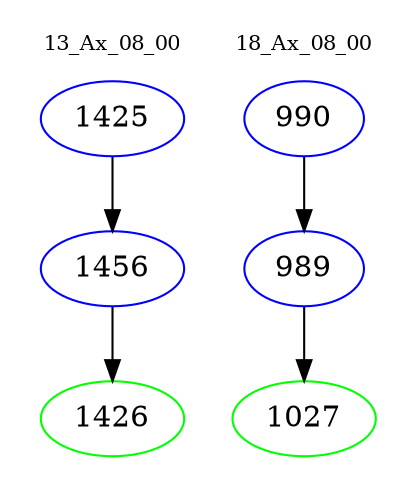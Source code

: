 digraph{
subgraph cluster_0 {
color = white
label = "13_Ax_08_00";
fontsize=10;
T0_1425 [label="1425", color="blue"]
T0_1425 -> T0_1456 [color="black"]
T0_1456 [label="1456", color="blue"]
T0_1456 -> T0_1426 [color="black"]
T0_1426 [label="1426", color="green"]
}
subgraph cluster_1 {
color = white
label = "18_Ax_08_00";
fontsize=10;
T1_990 [label="990", color="blue"]
T1_990 -> T1_989 [color="black"]
T1_989 [label="989", color="blue"]
T1_989 -> T1_1027 [color="black"]
T1_1027 [label="1027", color="green"]
}
}
